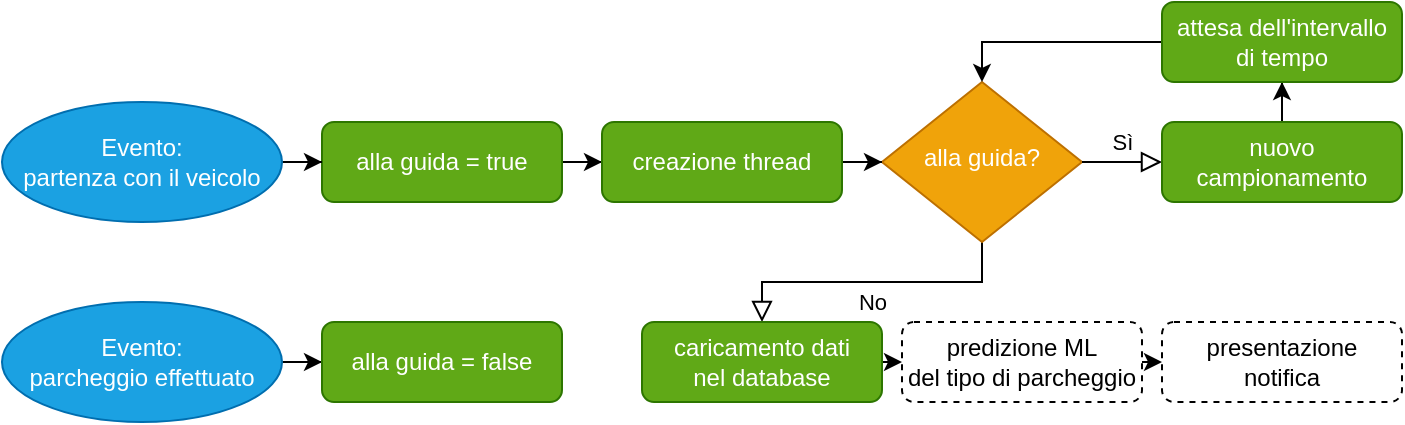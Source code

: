 <mxfile version="13.3.5" type="device"><diagram id="C5RBs43oDa-KdzZeNtuy" name="Page-1"><mxGraphModel dx="774" dy="560" grid="1" gridSize="10" guides="1" tooltips="1" connect="1" arrows="1" fold="1" page="1" pageScale="1" pageWidth="827" pageHeight="1169" math="0" shadow="0"><root><mxCell id="WIyWlLk6GJQsqaUBKTNV-0"/><mxCell id="WIyWlLk6GJQsqaUBKTNV-1" parent="WIyWlLk6GJQsqaUBKTNV-0"/><mxCell id="AGf0pGyurC--cD6sBLmf-20" style="edgeStyle=orthogonalEdgeStyle;rounded=0;orthogonalLoop=1;jettySize=auto;html=1;" parent="WIyWlLk6GJQsqaUBKTNV-1" source="AGf0pGyurC--cD6sBLmf-0" target="AGf0pGyurC--cD6sBLmf-19" edge="1"><mxGeometry relative="1" as="geometry"/></mxCell><mxCell id="AGf0pGyurC--cD6sBLmf-0" value="alla guida = true" style="rounded=1;whiteSpace=wrap;html=1;fontSize=12;glass=0;strokeWidth=1;shadow=0;fillColor=#60a917;strokeColor=#2D7600;fontColor=#ffffff;" parent="WIyWlLk6GJQsqaUBKTNV-1" vertex="1"><mxGeometry x="170" y="70" width="120" height="40" as="geometry"/></mxCell><mxCell id="WIyWlLk6GJQsqaUBKTNV-5" value="No" style="edgeStyle=orthogonalEdgeStyle;rounded=0;html=1;jettySize=auto;orthogonalLoop=1;fontSize=11;endArrow=block;endFill=0;endSize=8;strokeWidth=1;shadow=0;labelBackgroundColor=none;" parent="WIyWlLk6GJQsqaUBKTNV-1" source="WIyWlLk6GJQsqaUBKTNV-6" target="WIyWlLk6GJQsqaUBKTNV-7" edge="1"><mxGeometry y="10" relative="1" as="geometry"><mxPoint as="offset"/></mxGeometry></mxCell><mxCell id="WIyWlLk6GJQsqaUBKTNV-6" value="alla guida?" style="rhombus;whiteSpace=wrap;html=1;shadow=0;fontFamily=Helvetica;fontSize=12;align=center;strokeWidth=1;spacing=6;spacingTop=-4;fillColor=#f0a30a;strokeColor=#BD7000;fontColor=#ffffff;" parent="WIyWlLk6GJQsqaUBKTNV-1" vertex="1"><mxGeometry x="450" y="50" width="100" height="80" as="geometry"/></mxCell><mxCell id="ewMm-vHa8QThi2pz2UUS-4" style="edgeStyle=orthogonalEdgeStyle;rounded=0;orthogonalLoop=1;jettySize=auto;html=1;exitX=1;exitY=0.5;exitDx=0;exitDy=0;entryX=0;entryY=0.5;entryDx=0;entryDy=0;" edge="1" parent="WIyWlLk6GJQsqaUBKTNV-1" source="WIyWlLk6GJQsqaUBKTNV-7" target="ewMm-vHa8QThi2pz2UUS-3"><mxGeometry relative="1" as="geometry"/></mxCell><mxCell id="WIyWlLk6GJQsqaUBKTNV-7" value="caricamento dati&lt;br&gt;nel database" style="rounded=1;whiteSpace=wrap;html=1;fontSize=12;glass=0;strokeWidth=1;shadow=0;fillColor=#60a917;strokeColor=#2D7600;fontColor=#ffffff;" parent="WIyWlLk6GJQsqaUBKTNV-1" vertex="1"><mxGeometry x="330" y="170" width="120" height="40" as="geometry"/></mxCell><mxCell id="AGf0pGyurC--cD6sBLmf-5" style="edgeStyle=orthogonalEdgeStyle;rounded=0;orthogonalLoop=1;jettySize=auto;html=1;entryX=0;entryY=0.5;entryDx=0;entryDy=0;" parent="WIyWlLk6GJQsqaUBKTNV-1" source="AGf0pGyurC--cD6sBLmf-4" target="AGf0pGyurC--cD6sBLmf-0" edge="1"><mxGeometry relative="1" as="geometry"/></mxCell><mxCell id="AGf0pGyurC--cD6sBLmf-4" value="&lt;span style=&quot;color: rgb(255 , 255 , 255)&quot;&gt;Evento:&lt;/span&gt;&lt;br style=&quot;color: rgb(255 , 255 , 255)&quot;&gt;&lt;span style=&quot;color: rgb(255 , 255 , 255)&quot;&gt;partenza con il veicolo&lt;/span&gt;" style="ellipse;whiteSpace=wrap;html=1;rounded=1;shadow=0;glass=0;fillColor=#1ba1e2;strokeColor=#006EAF;fontColor=#ffffff;" parent="WIyWlLk6GJQsqaUBKTNV-1" vertex="1"><mxGeometry x="10" y="60" width="140" height="60" as="geometry"/></mxCell><mxCell id="AGf0pGyurC--cD6sBLmf-18" style="edgeStyle=orthogonalEdgeStyle;rounded=0;orthogonalLoop=1;jettySize=auto;html=1;" parent="WIyWlLk6GJQsqaUBKTNV-1" source="AGf0pGyurC--cD6sBLmf-11" target="AGf0pGyurC--cD6sBLmf-14" edge="1"><mxGeometry relative="1" as="geometry"/></mxCell><mxCell id="AGf0pGyurC--cD6sBLmf-11" value="&lt;span style=&quot;color: rgb(255 , 255 , 255)&quot;&gt;Evento:&lt;/span&gt;&lt;br style=&quot;color: rgb(255 , 255 , 255)&quot;&gt;parcheggio effettuato" style="ellipse;whiteSpace=wrap;html=1;rounded=1;shadow=0;glass=0;fillColor=#1ba1e2;strokeColor=#006EAF;fontColor=#ffffff;" parent="WIyWlLk6GJQsqaUBKTNV-1" vertex="1"><mxGeometry x="10" y="160" width="140" height="60" as="geometry"/></mxCell><mxCell id="AGf0pGyurC--cD6sBLmf-14" value="alla guida = false" style="rounded=1;whiteSpace=wrap;html=1;fontSize=12;glass=0;strokeWidth=1;shadow=0;fillColor=#60a917;strokeColor=#2D7600;fontColor=#ffffff;" parent="WIyWlLk6GJQsqaUBKTNV-1" vertex="1"><mxGeometry x="170" y="170" width="120" height="40" as="geometry"/></mxCell><mxCell id="AGf0pGyurC--cD6sBLmf-21" style="edgeStyle=orthogonalEdgeStyle;rounded=0;orthogonalLoop=1;jettySize=auto;html=1;" parent="WIyWlLk6GJQsqaUBKTNV-1" source="AGf0pGyurC--cD6sBLmf-19" target="WIyWlLk6GJQsqaUBKTNV-6" edge="1"><mxGeometry relative="1" as="geometry"/></mxCell><mxCell id="AGf0pGyurC--cD6sBLmf-19" value="creazione thread" style="rounded=1;whiteSpace=wrap;html=1;fontSize=12;glass=0;strokeWidth=1;shadow=0;fillColor=#60a917;strokeColor=#2D7600;fontColor=#ffffff;" parent="WIyWlLk6GJQsqaUBKTNV-1" vertex="1"><mxGeometry x="310" y="70" width="120" height="40" as="geometry"/></mxCell><mxCell id="AGf0pGyurC--cD6sBLmf-30" value="Sì" style="edgeStyle=orthogonalEdgeStyle;rounded=0;html=1;jettySize=auto;orthogonalLoop=1;fontSize=11;endArrow=block;endFill=0;endSize=8;strokeWidth=1;shadow=0;labelBackgroundColor=none;exitX=1;exitY=0.5;exitDx=0;exitDy=0;entryX=0;entryY=0.5;entryDx=0;entryDy=0;" parent="WIyWlLk6GJQsqaUBKTNV-1" source="WIyWlLk6GJQsqaUBKTNV-6" target="AGf0pGyurC--cD6sBLmf-33" edge="1"><mxGeometry y="10" relative="1" as="geometry"><mxPoint as="offset"/><mxPoint x="630" y="80" as="sourcePoint"/><mxPoint x="630" y="90" as="targetPoint"/></mxGeometry></mxCell><mxCell id="AGf0pGyurC--cD6sBLmf-36" style="edgeStyle=orthogonalEdgeStyle;rounded=0;orthogonalLoop=1;jettySize=auto;html=1;" parent="WIyWlLk6GJQsqaUBKTNV-1" source="AGf0pGyurC--cD6sBLmf-33" target="AGf0pGyurC--cD6sBLmf-35" edge="1"><mxGeometry relative="1" as="geometry"/></mxCell><mxCell id="AGf0pGyurC--cD6sBLmf-33" value="nuovo campionamento" style="rounded=1;whiteSpace=wrap;html=1;fontSize=12;glass=0;strokeWidth=1;shadow=0;fillColor=#60a917;strokeColor=#2D7600;fontColor=#ffffff;" parent="WIyWlLk6GJQsqaUBKTNV-1" vertex="1"><mxGeometry x="590" y="70" width="120" height="40" as="geometry"/></mxCell><mxCell id="AGf0pGyurC--cD6sBLmf-37" style="edgeStyle=orthogonalEdgeStyle;rounded=0;orthogonalLoop=1;jettySize=auto;html=1;entryX=0.5;entryY=0;entryDx=0;entryDy=0;" parent="WIyWlLk6GJQsqaUBKTNV-1" source="AGf0pGyurC--cD6sBLmf-35" target="WIyWlLk6GJQsqaUBKTNV-6" edge="1"><mxGeometry relative="1" as="geometry"/></mxCell><mxCell id="AGf0pGyurC--cD6sBLmf-35" value="attesa dell'intervallo&lt;br&gt;di tempo" style="rounded=1;whiteSpace=wrap;html=1;fontSize=12;glass=0;strokeWidth=1;shadow=0;fillColor=#60a917;strokeColor=#2D7600;fontColor=#ffffff;" parent="WIyWlLk6GJQsqaUBKTNV-1" vertex="1"><mxGeometry x="590" y="10" width="120" height="40" as="geometry"/></mxCell><mxCell id="AGf0pGyurC--cD6sBLmf-38" value="presentazione&lt;br&gt;notifica" style="rounded=1;whiteSpace=wrap;html=1;fontSize=12;glass=0;strokeWidth=1;shadow=0;dashed=1;" parent="WIyWlLk6GJQsqaUBKTNV-1" vertex="1"><mxGeometry x="590" y="170" width="120" height="40" as="geometry"/></mxCell><mxCell id="ewMm-vHa8QThi2pz2UUS-5" style="edgeStyle=orthogonalEdgeStyle;rounded=0;orthogonalLoop=1;jettySize=auto;html=1;exitX=1;exitY=0.5;exitDx=0;exitDy=0;entryX=0;entryY=0.5;entryDx=0;entryDy=0;" edge="1" parent="WIyWlLk6GJQsqaUBKTNV-1" source="ewMm-vHa8QThi2pz2UUS-3" target="AGf0pGyurC--cD6sBLmf-38"><mxGeometry relative="1" as="geometry"/></mxCell><mxCell id="ewMm-vHa8QThi2pz2UUS-3" value="predizione ML&lt;br&gt;del tipo di parcheggio" style="rounded=1;whiteSpace=wrap;html=1;fontSize=12;glass=0;strokeWidth=1;shadow=0;dashed=1;" vertex="1" parent="WIyWlLk6GJQsqaUBKTNV-1"><mxGeometry x="460" y="170" width="120" height="40" as="geometry"/></mxCell></root></mxGraphModel></diagram></mxfile>
